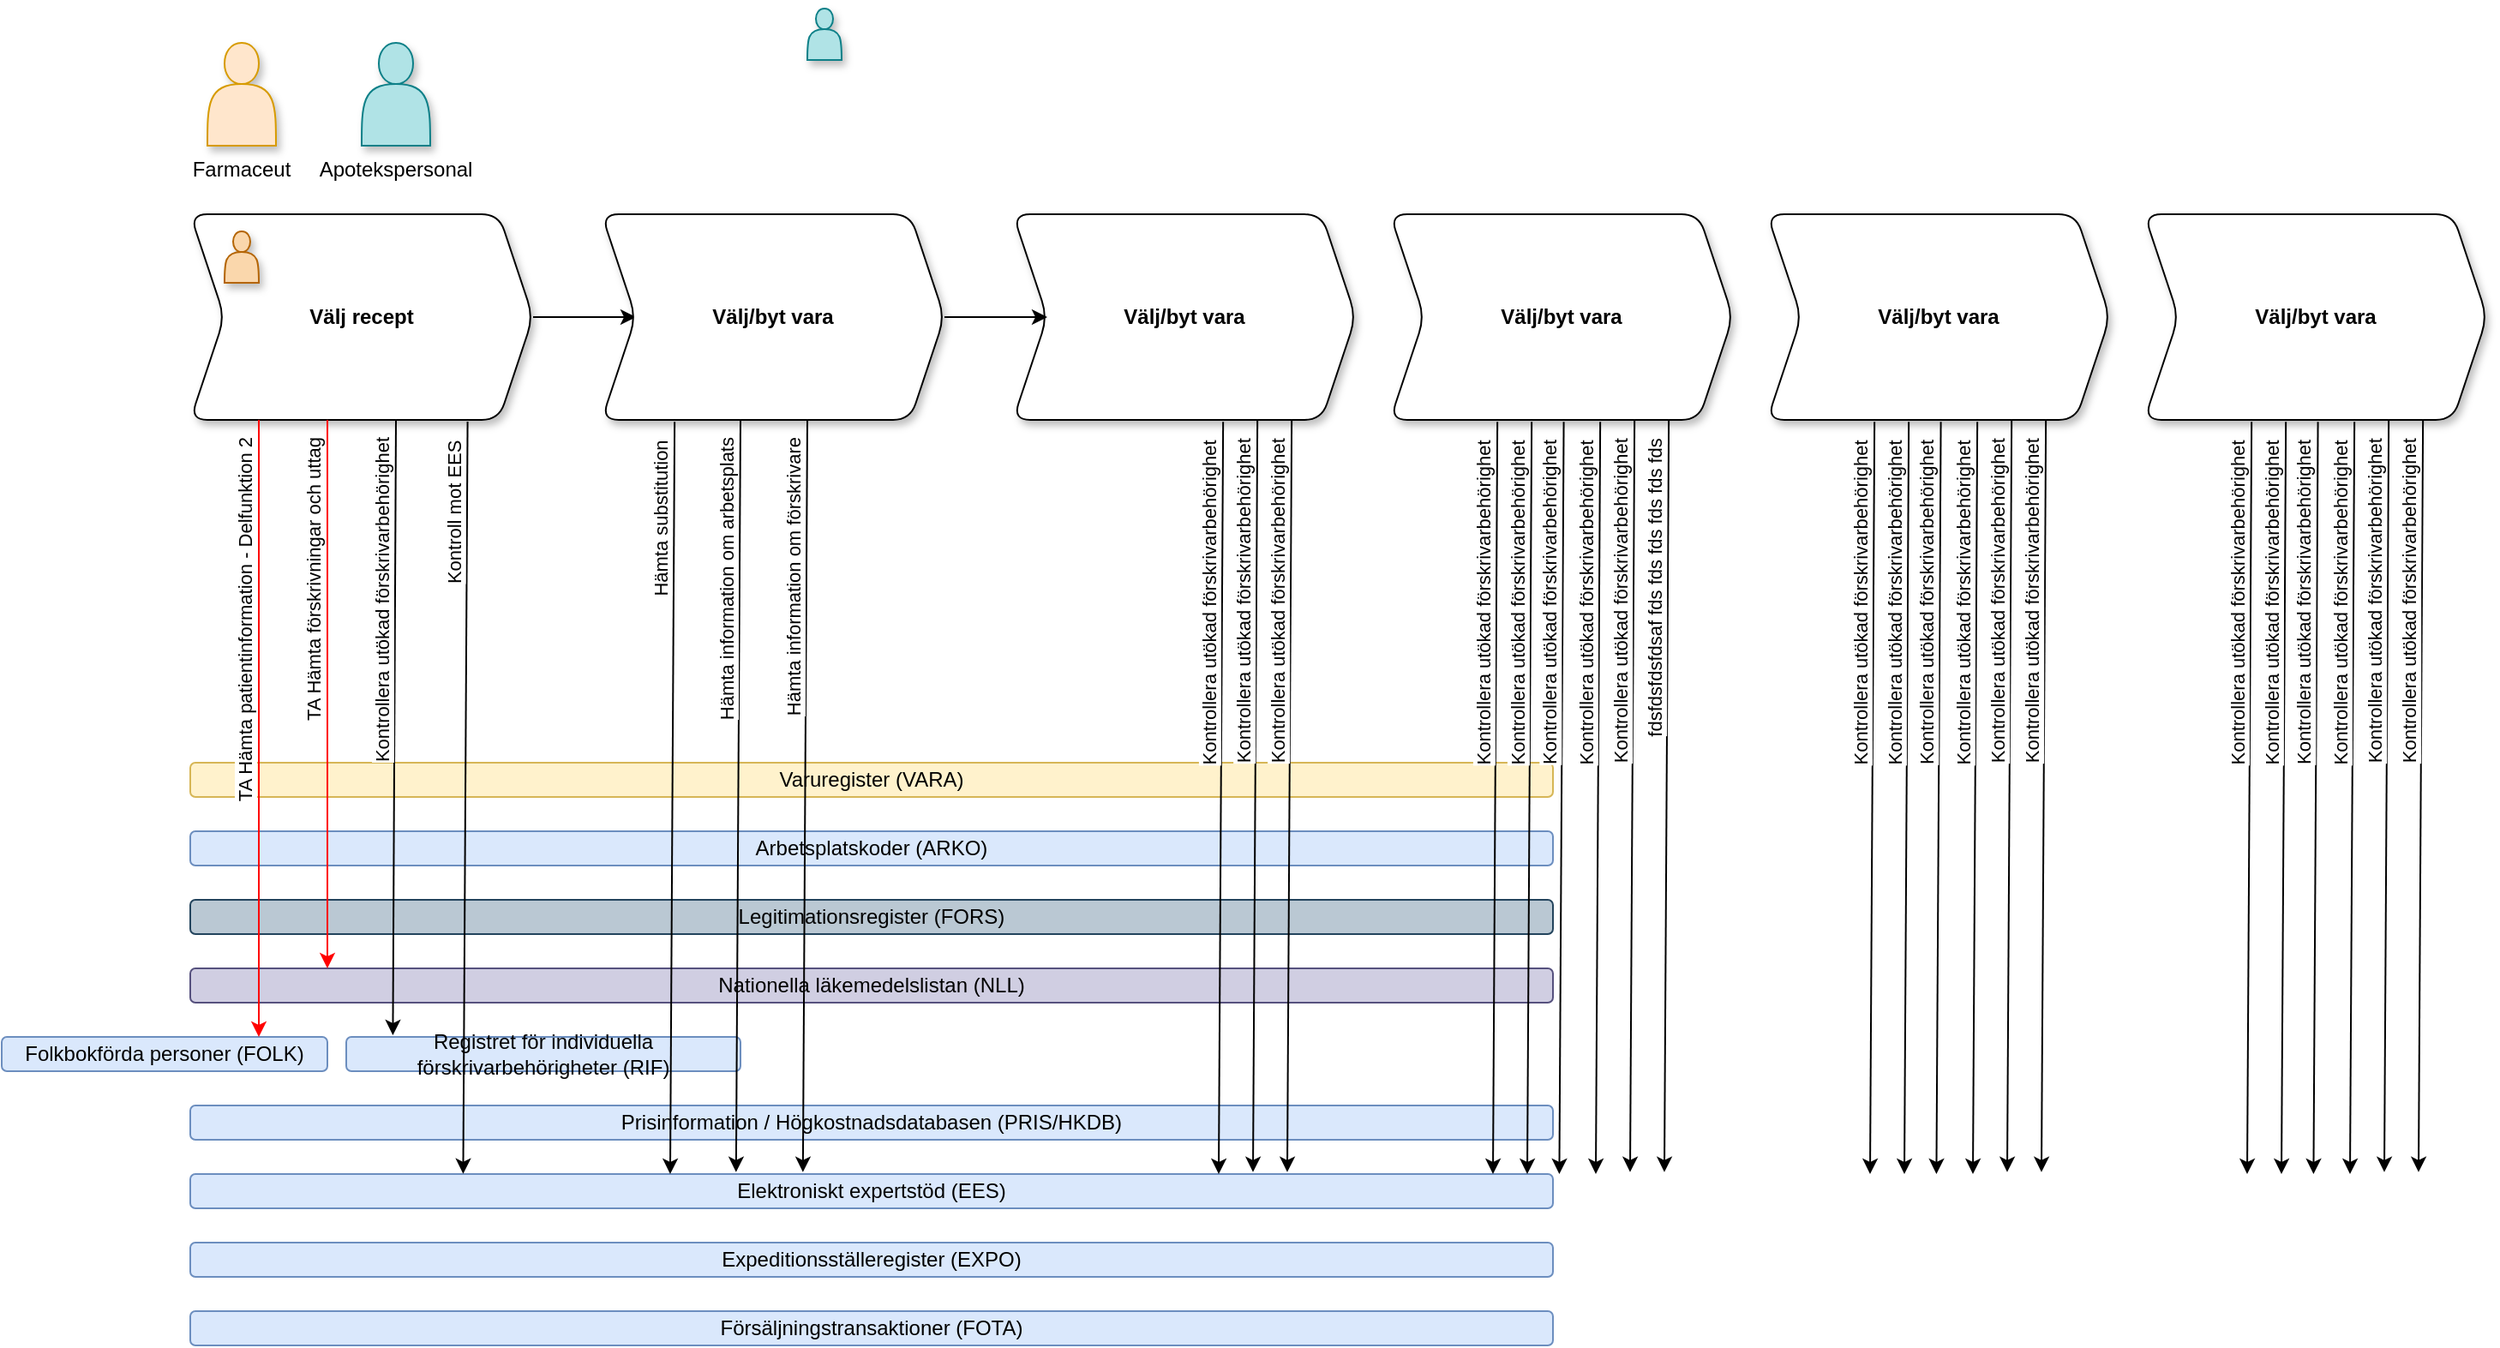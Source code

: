 <mxfile version="13.8.5" type="github">
  <diagram id="Y8RW_nMM7FUyLUE6UGEh" name="Page-1">
    <mxGraphModel dx="2296" dy="883" grid="1" gridSize="10" guides="1" tooltips="1" connect="1" arrows="1" fold="1" page="1" pageScale="1" pageWidth="850" pageHeight="1100" math="0" shadow="0">
      <root>
        <mxCell id="0" />
        <mxCell id="1" parent="0" />
        <mxCell id="-_0p66DI5QI1zj4v-Ik1-9" value="Välj recept" style="shape=step;perimeter=stepPerimeter;whiteSpace=wrap;html=1;fixedSize=1;rounded=1;shadow=1;fontStyle=1" parent="1" vertex="1">
          <mxGeometry y="120" width="200" height="120" as="geometry" />
        </mxCell>
        <mxCell id="-_0p66DI5QI1zj4v-Ik1-10" value="Farmaceut" style="shape=actor;whiteSpace=wrap;html=1;rounded=1;shadow=1;labelPosition=center;verticalLabelPosition=bottom;align=center;verticalAlign=top;fillColor=#ffe6cc;strokeColor=#d79b00;" parent="1" vertex="1">
          <mxGeometry x="10" y="20" width="40" height="60" as="geometry" />
        </mxCell>
        <mxCell id="-_0p66DI5QI1zj4v-Ik1-12" value="Legitimationsregister (FORS)" style="whiteSpace=wrap;html=1;fillColor=#bac8d3;strokeColor=#23445d;rounded=1;" parent="1" vertex="1">
          <mxGeometry y="520" width="795" height="20" as="geometry" />
        </mxCell>
        <mxCell id="Q4kJV671iwrY0cKDhgk4-12" style="edgeStyle=orthogonalEdgeStyle;rounded=0;orthogonalLoop=1;jettySize=auto;html=1;exitX=1;exitY=0.5;exitDx=0;exitDy=0;" edge="1" parent="1" source="-_0p66DI5QI1zj4v-Ik1-9" target="Q4kJV671iwrY0cKDhgk4-13">
          <mxGeometry relative="1" as="geometry">
            <mxPoint x="-40" y="180" as="sourcePoint" />
          </mxGeometry>
        </mxCell>
        <mxCell id="Q4kJV671iwrY0cKDhgk4-1" value="Varuregister (VARA)" style="whiteSpace=wrap;html=1;fillColor=#fff2cc;strokeColor=#d6b656;rounded=1;" vertex="1" parent="1">
          <mxGeometry y="440" width="795" height="20" as="geometry" />
        </mxCell>
        <mxCell id="Q4kJV671iwrY0cKDhgk4-2" value="Arbetsplatskoder (ARKO)" style="whiteSpace=wrap;html=1;fillColor=#dae8fc;strokeColor=#6c8ebf;rounded=1;" vertex="1" parent="1">
          <mxGeometry y="480" width="795" height="20" as="geometry" />
        </mxCell>
        <mxCell id="Q4kJV671iwrY0cKDhgk4-3" value="Nationella läkemedelslistan (NLL)" style="whiteSpace=wrap;html=1;fillColor=#d0cee2;strokeColor=#56517e;rounded=1;" vertex="1" parent="1">
          <mxGeometry y="560" width="795" height="20" as="geometry" />
        </mxCell>
        <mxCell id="Q4kJV671iwrY0cKDhgk4-4" value="Registret för individuella förskrivarbehörigheter (RIF)" style="whiteSpace=wrap;html=1;fillColor=#dae8fc;strokeColor=#6c8ebf;rounded=1;" vertex="1" parent="1">
          <mxGeometry x="91" y="600" width="230" height="20" as="geometry" />
        </mxCell>
        <mxCell id="Q4kJV671iwrY0cKDhgk4-5" value="Prisinformation / Högkostnadsdatabasen (PRIS/HKDB)" style="whiteSpace=wrap;html=1;fillColor=#dae8fc;strokeColor=#6c8ebf;rounded=1;" vertex="1" parent="1">
          <mxGeometry y="640" width="795" height="20" as="geometry" />
        </mxCell>
        <mxCell id="Q4kJV671iwrY0cKDhgk4-7" value="Expeditionsställeregister (EXPO)" style="whiteSpace=wrap;html=1;fillColor=#dae8fc;strokeColor=#6c8ebf;rounded=1;" vertex="1" parent="1">
          <mxGeometry y="720" width="795" height="20" as="geometry" />
        </mxCell>
        <mxCell id="Q4kJV671iwrY0cKDhgk4-8" value="Elektroniskt expertstöd (EES)" style="whiteSpace=wrap;html=1;fillColor=#dae8fc;strokeColor=#6c8ebf;rounded=1;" vertex="1" parent="1">
          <mxGeometry y="680" width="795" height="20" as="geometry" />
        </mxCell>
        <mxCell id="Q4kJV671iwrY0cKDhgk4-9" value="Försäljningstransaktioner (FOTA)" style="whiteSpace=wrap;html=1;fillColor=#dae8fc;strokeColor=#6c8ebf;rounded=1;" vertex="1" parent="1">
          <mxGeometry y="760" width="795" height="20" as="geometry" />
        </mxCell>
        <mxCell id="Q4kJV671iwrY0cKDhgk4-10" value="Apotekspersonal" style="shape=actor;whiteSpace=wrap;html=1;rounded=1;shadow=1;labelPosition=center;verticalLabelPosition=bottom;align=center;verticalAlign=top;fillColor=#b0e3e6;strokeColor=#0e8088;" vertex="1" parent="1">
          <mxGeometry x="100" y="20" width="40" height="60" as="geometry" />
        </mxCell>
        <mxCell id="Q4kJV671iwrY0cKDhgk4-13" value="Välj/byt vara" style="shape=step;perimeter=stepPerimeter;whiteSpace=wrap;html=1;fixedSize=1;rounded=1;shadow=1;fontStyle=1" vertex="1" parent="1">
          <mxGeometry x="240" y="120" width="200" height="120" as="geometry" />
        </mxCell>
        <mxCell id="Q4kJV671iwrY0cKDhgk4-16" value="" style="shape=actor;whiteSpace=wrap;html=1;rounded=1;shadow=1;labelPosition=center;verticalLabelPosition=bottom;align=center;verticalAlign=top;fillColor=#b0e3e6;strokeColor=#0e8088;" vertex="1" parent="1">
          <mxGeometry x="360" width="20" height="30" as="geometry" />
        </mxCell>
        <mxCell id="Q4kJV671iwrY0cKDhgk4-17" value="" style="shape=actor;whiteSpace=wrap;html=1;rounded=1;shadow=1;labelPosition=center;verticalLabelPosition=bottom;align=center;verticalAlign=top;fillColor=#fad7ac;strokeColor=#b46504;" vertex="1" parent="1">
          <mxGeometry x="20" y="130" width="20" height="30" as="geometry" />
        </mxCell>
        <mxCell id="Q4kJV671iwrY0cKDhgk4-20" value="Folkbokförda personer (FOLK)" style="whiteSpace=wrap;html=1;fillColor=#dae8fc;strokeColor=#6c8ebf;rounded=1;" vertex="1" parent="1">
          <mxGeometry x="-110" y="600" width="190" height="20" as="geometry" />
        </mxCell>
        <mxCell id="Q4kJV671iwrY0cKDhgk4-26" value="" style="endArrow=classic;html=1;exitX=0.5;exitY=1;exitDx=0;exitDy=0;strokeColor=#FF0000;" edge="1" parent="1">
          <mxGeometry relative="1" as="geometry">
            <mxPoint x="40" y="240" as="sourcePoint" />
            <mxPoint x="40" y="600" as="targetPoint" />
          </mxGeometry>
        </mxCell>
        <mxCell id="Q4kJV671iwrY0cKDhgk4-28" value="TA Hämta patientinformation - Delfunktion 2" style="edgeLabel;resizable=0;html=1;align=right;verticalAlign=bottom;horizontal=0;labelPosition=left;verticalLabelPosition=top;spacingTop=0;spacingRight=10;" connectable="0" vertex="1" parent="Q4kJV671iwrY0cKDhgk4-26">
          <mxGeometry x="-1" relative="1" as="geometry" />
        </mxCell>
        <mxCell id="Q4kJV671iwrY0cKDhgk4-29" value="" style="endArrow=classic;html=1;exitX=0.25;exitY=1;exitDx=0;exitDy=0;strokeColor=#FF0000;" edge="1" parent="1">
          <mxGeometry relative="1" as="geometry">
            <mxPoint x="80" y="240" as="sourcePoint" />
            <mxPoint x="80" y="560" as="targetPoint" />
          </mxGeometry>
        </mxCell>
        <mxCell id="Q4kJV671iwrY0cKDhgk4-30" value="TA Hämta förskrivningar och uttag" style="edgeLabel;resizable=0;html=1;align=right;verticalAlign=bottom;horizontal=0;labelPosition=left;verticalLabelPosition=top;spacingTop=0;spacingRight=10;" connectable="0" vertex="1" parent="Q4kJV671iwrY0cKDhgk4-29">
          <mxGeometry x="-1" relative="1" as="geometry" />
        </mxCell>
        <mxCell id="Q4kJV671iwrY0cKDhgk4-31" value="" style="endArrow=classic;html=1;exitX=0.5;exitY=1;exitDx=0;exitDy=0;entryX=0.427;entryY=-0.05;entryDx=0;entryDy=0;entryPerimeter=0;" edge="1" parent="1">
          <mxGeometry relative="1" as="geometry">
            <mxPoint x="120" y="240" as="sourcePoint" />
            <mxPoint x="118.21" y="599" as="targetPoint" />
          </mxGeometry>
        </mxCell>
        <mxCell id="Q4kJV671iwrY0cKDhgk4-32" value="Kontrollera utökad förskrivarbehörighet" style="edgeLabel;resizable=0;html=1;align=right;verticalAlign=bottom;horizontal=0;labelPosition=left;verticalLabelPosition=top;spacingTop=0;spacingRight=10;" connectable="0" vertex="1" parent="Q4kJV671iwrY0cKDhgk4-31">
          <mxGeometry x="-1" relative="1" as="geometry" />
        </mxCell>
        <mxCell id="Q4kJV671iwrY0cKDhgk4-34" value="" style="endArrow=classic;html=1;exitX=0.5;exitY=1;exitDx=0;exitDy=0;entryX=0.477;entryY=-0.006;entryDx=0;entryDy=0;entryPerimeter=0;" edge="1" parent="1">
          <mxGeometry relative="1" as="geometry">
            <mxPoint x="161.79" y="241.0" as="sourcePoint" />
            <mxPoint x="159.215" y="679.88" as="targetPoint" />
          </mxGeometry>
        </mxCell>
        <mxCell id="Q4kJV671iwrY0cKDhgk4-35" value="Kontroll mot EES" style="edgeLabel;resizable=0;html=1;align=right;verticalAlign=bottom;horizontal=0;labelPosition=left;verticalLabelPosition=top;spacingTop=0;spacingRight=10;" connectable="0" vertex="1" parent="Q4kJV671iwrY0cKDhgk4-34">
          <mxGeometry x="-1" relative="1" as="geometry">
            <mxPoint as="offset" />
          </mxGeometry>
        </mxCell>
        <mxCell id="Q4kJV671iwrY0cKDhgk4-36" value="Välj/byt vara" style="shape=step;perimeter=stepPerimeter;whiteSpace=wrap;html=1;fixedSize=1;rounded=1;shadow=1;fontStyle=1" vertex="1" parent="1">
          <mxGeometry x="480" y="120" width="200" height="120" as="geometry" />
        </mxCell>
        <mxCell id="Q4kJV671iwrY0cKDhgk4-39" value="" style="endArrow=classic;html=1;exitX=0.5;exitY=1;exitDx=0;exitDy=0;entryX=0.477;entryY=-0.006;entryDx=0;entryDy=0;entryPerimeter=0;" edge="1" parent="1">
          <mxGeometry relative="1" as="geometry">
            <mxPoint x="282.57" y="241.12" as="sourcePoint" />
            <mxPoint x="279.995" y="680.0" as="targetPoint" />
          </mxGeometry>
        </mxCell>
        <mxCell id="Q4kJV671iwrY0cKDhgk4-40" value="Hämta substitution" style="edgeLabel;resizable=0;html=1;align=right;verticalAlign=bottom;horizontal=0;labelPosition=left;verticalLabelPosition=top;spacingTop=0;spacingRight=10;" connectable="0" vertex="1" parent="Q4kJV671iwrY0cKDhgk4-39">
          <mxGeometry x="-1" relative="1" as="geometry" />
        </mxCell>
        <mxCell id="Q4kJV671iwrY0cKDhgk4-41" value="" style="endArrow=classic;html=1;exitX=0.5;exitY=1;exitDx=0;exitDy=0;entryX=0.477;entryY=-0.006;entryDx=0;entryDy=0;entryPerimeter=0;" edge="1" parent="1">
          <mxGeometry relative="1" as="geometry">
            <mxPoint x="321.0" y="240" as="sourcePoint" />
            <mxPoint x="318.425" y="678.88" as="targetPoint" />
          </mxGeometry>
        </mxCell>
        <mxCell id="Q4kJV671iwrY0cKDhgk4-42" value="Hämta information om arbetsplats" style="edgeLabel;resizable=0;html=1;align=right;verticalAlign=bottom;horizontal=0;labelPosition=left;verticalLabelPosition=top;spacingTop=0;spacingRight=10;" connectable="0" vertex="1" parent="Q4kJV671iwrY0cKDhgk4-41">
          <mxGeometry x="-1" relative="1" as="geometry" />
        </mxCell>
        <mxCell id="Q4kJV671iwrY0cKDhgk4-45" value="" style="endArrow=classic;html=1;exitX=0.5;exitY=1;exitDx=0;exitDy=0;entryX=0.477;entryY=-0.006;entryDx=0;entryDy=0;entryPerimeter=0;" edge="1" parent="1">
          <mxGeometry relative="1" as="geometry">
            <mxPoint x="360" y="240.0" as="sourcePoint" />
            <mxPoint x="357.425" y="678.88" as="targetPoint" />
          </mxGeometry>
        </mxCell>
        <mxCell id="Q4kJV671iwrY0cKDhgk4-46" value="Hämta information om förskrivare" style="edgeLabel;resizable=0;html=1;align=right;verticalAlign=bottom;horizontal=0;labelPosition=left;verticalLabelPosition=top;spacingTop=0;spacingRight=10;" connectable="0" vertex="1" parent="Q4kJV671iwrY0cKDhgk4-45">
          <mxGeometry x="-1" relative="1" as="geometry" />
        </mxCell>
        <mxCell id="Q4kJV671iwrY0cKDhgk4-47" value="" style="endArrow=classic;html=1;exitX=0.5;exitY=1;exitDx=0;exitDy=0;entryX=0.477;entryY=-0.006;entryDx=0;entryDy=0;entryPerimeter=0;" edge="1" parent="1">
          <mxGeometry relative="1" as="geometry">
            <mxPoint x="602.58" y="241.12" as="sourcePoint" />
            <mxPoint x="600.005" y="680" as="targetPoint" />
          </mxGeometry>
        </mxCell>
        <mxCell id="Q4kJV671iwrY0cKDhgk4-48" value="Kontrollera utökad förskrivarbehörighet" style="edgeLabel;resizable=0;html=1;align=right;verticalAlign=bottom;horizontal=0;labelPosition=left;verticalLabelPosition=top;spacingTop=0;spacingRight=10;" connectable="0" vertex="1" parent="Q4kJV671iwrY0cKDhgk4-47">
          <mxGeometry x="-1" relative="1" as="geometry" />
        </mxCell>
        <mxCell id="Q4kJV671iwrY0cKDhgk4-49" value="" style="endArrow=classic;html=1;exitX=0.5;exitY=1;exitDx=0;exitDy=0;entryX=0.477;entryY=-0.006;entryDx=0;entryDy=0;entryPerimeter=0;" edge="1" parent="1">
          <mxGeometry relative="1" as="geometry">
            <mxPoint x="622.58" y="240.0" as="sourcePoint" />
            <mxPoint x="620.005" y="678.88" as="targetPoint" />
          </mxGeometry>
        </mxCell>
        <mxCell id="Q4kJV671iwrY0cKDhgk4-50" value="Kontrollera utökad förskrivarbehörighet" style="edgeLabel;resizable=0;html=1;align=right;verticalAlign=bottom;horizontal=0;labelPosition=left;verticalLabelPosition=top;spacingTop=0;spacingRight=10;" connectable="0" vertex="1" parent="Q4kJV671iwrY0cKDhgk4-49">
          <mxGeometry x="-1" relative="1" as="geometry" />
        </mxCell>
        <mxCell id="Q4kJV671iwrY0cKDhgk4-51" value="" style="endArrow=classic;html=1;exitX=0.5;exitY=1;exitDx=0;exitDy=0;entryX=0.477;entryY=-0.006;entryDx=0;entryDy=0;entryPerimeter=0;" edge="1" parent="1">
          <mxGeometry relative="1" as="geometry">
            <mxPoint x="642.57" y="240" as="sourcePoint" />
            <mxPoint x="639.995" y="678.88" as="targetPoint" />
          </mxGeometry>
        </mxCell>
        <mxCell id="Q4kJV671iwrY0cKDhgk4-52" value="Kontrollera utökad förskrivarbehörighet" style="edgeLabel;resizable=0;html=1;align=right;verticalAlign=bottom;horizontal=0;labelPosition=left;verticalLabelPosition=top;spacingTop=0;spacingRight=10;" connectable="0" vertex="1" parent="Q4kJV671iwrY0cKDhgk4-51">
          <mxGeometry x="-1" relative="1" as="geometry" />
        </mxCell>
        <mxCell id="Q4kJV671iwrY0cKDhgk4-53" value="Välj/byt vara" style="shape=step;perimeter=stepPerimeter;whiteSpace=wrap;html=1;fixedSize=1;rounded=1;shadow=1;fontStyle=1" vertex="1" parent="1">
          <mxGeometry x="700" y="120" width="200" height="120" as="geometry" />
        </mxCell>
        <mxCell id="Q4kJV671iwrY0cKDhgk4-54" value="" style="endArrow=classic;html=1;exitX=0.5;exitY=1;exitDx=0;exitDy=0;entryX=0.477;entryY=-0.006;entryDx=0;entryDy=0;entryPerimeter=0;" edge="1" parent="1">
          <mxGeometry relative="1" as="geometry">
            <mxPoint x="762.58" y="241.12" as="sourcePoint" />
            <mxPoint x="760.005" y="680" as="targetPoint" />
          </mxGeometry>
        </mxCell>
        <mxCell id="Q4kJV671iwrY0cKDhgk4-55" value="Kontrollera utökad förskrivarbehörighet" style="edgeLabel;resizable=0;html=1;align=right;verticalAlign=bottom;horizontal=0;labelPosition=left;verticalLabelPosition=top;spacingTop=0;spacingRight=10;" connectable="0" vertex="1" parent="Q4kJV671iwrY0cKDhgk4-54">
          <mxGeometry x="-1" relative="1" as="geometry" />
        </mxCell>
        <mxCell id="Q4kJV671iwrY0cKDhgk4-56" value="" style="endArrow=classic;html=1;exitX=0.5;exitY=1;exitDx=0;exitDy=0;entryX=0.477;entryY=-0.006;entryDx=0;entryDy=0;entryPerimeter=0;" edge="1" parent="1">
          <mxGeometry relative="1" as="geometry">
            <mxPoint x="782.58" y="241.12" as="sourcePoint" />
            <mxPoint x="780.005" y="680" as="targetPoint" />
          </mxGeometry>
        </mxCell>
        <mxCell id="Q4kJV671iwrY0cKDhgk4-57" value="Kontrollera utökad förskrivarbehörighet" style="edgeLabel;resizable=0;html=1;align=right;verticalAlign=bottom;horizontal=0;labelPosition=left;verticalLabelPosition=top;spacingTop=0;spacingRight=10;" connectable="0" vertex="1" parent="Q4kJV671iwrY0cKDhgk4-56">
          <mxGeometry x="-1" relative="1" as="geometry" />
        </mxCell>
        <mxCell id="Q4kJV671iwrY0cKDhgk4-58" value="" style="endArrow=classic;html=1;exitX=0.5;exitY=1;exitDx=0;exitDy=0;entryX=0.477;entryY=-0.006;entryDx=0;entryDy=0;entryPerimeter=0;" edge="1" parent="1">
          <mxGeometry relative="1" as="geometry">
            <mxPoint x="801.29" y="241.12" as="sourcePoint" />
            <mxPoint x="798.715" y="680" as="targetPoint" />
          </mxGeometry>
        </mxCell>
        <mxCell id="Q4kJV671iwrY0cKDhgk4-59" value="Kontrollera utökad förskrivarbehörighet" style="edgeLabel;resizable=0;html=1;align=right;verticalAlign=bottom;horizontal=0;labelPosition=left;verticalLabelPosition=top;spacingTop=0;spacingRight=10;" connectable="0" vertex="1" parent="Q4kJV671iwrY0cKDhgk4-58">
          <mxGeometry x="-1" relative="1" as="geometry" />
        </mxCell>
        <mxCell id="Q4kJV671iwrY0cKDhgk4-60" value="" style="endArrow=classic;html=1;exitX=0.5;exitY=1;exitDx=0;exitDy=0;entryX=0.477;entryY=-0.006;entryDx=0;entryDy=0;entryPerimeter=0;" edge="1" parent="1">
          <mxGeometry relative="1" as="geometry">
            <mxPoint x="822.58" y="241.12" as="sourcePoint" />
            <mxPoint x="820.005" y="680" as="targetPoint" />
          </mxGeometry>
        </mxCell>
        <mxCell id="Q4kJV671iwrY0cKDhgk4-61" value="Kontrollera utökad förskrivarbehörighet" style="edgeLabel;resizable=0;html=1;align=right;verticalAlign=bottom;horizontal=0;labelPosition=left;verticalLabelPosition=top;spacingTop=0;spacingRight=10;" connectable="0" vertex="1" parent="Q4kJV671iwrY0cKDhgk4-60">
          <mxGeometry x="-1" relative="1" as="geometry" />
        </mxCell>
        <mxCell id="Q4kJV671iwrY0cKDhgk4-62" value="" style="endArrow=classic;html=1;exitX=0.5;exitY=1;exitDx=0;exitDy=0;entryX=0.477;entryY=-0.006;entryDx=0;entryDy=0;entryPerimeter=0;" edge="1" parent="1">
          <mxGeometry relative="1" as="geometry">
            <mxPoint x="842.58" y="240" as="sourcePoint" />
            <mxPoint x="840.005" y="678.88" as="targetPoint" />
          </mxGeometry>
        </mxCell>
        <mxCell id="Q4kJV671iwrY0cKDhgk4-63" value="Kontrollera utökad förskrivarbehörighet" style="edgeLabel;resizable=0;html=1;align=right;verticalAlign=bottom;horizontal=0;labelPosition=left;verticalLabelPosition=top;spacingTop=0;spacingRight=10;" connectable="0" vertex="1" parent="Q4kJV671iwrY0cKDhgk4-62">
          <mxGeometry x="-1" relative="1" as="geometry" />
        </mxCell>
        <mxCell id="Q4kJV671iwrY0cKDhgk4-64" value="" style="endArrow=classic;html=1;exitX=0.5;exitY=1;exitDx=0;exitDy=0;entryX=0.477;entryY=-0.006;entryDx=0;entryDy=0;entryPerimeter=0;" edge="1" parent="1">
          <mxGeometry relative="1" as="geometry">
            <mxPoint x="862.57" y="240" as="sourcePoint" />
            <mxPoint x="859.995" y="678.88" as="targetPoint" />
          </mxGeometry>
        </mxCell>
        <mxCell id="Q4kJV671iwrY0cKDhgk4-65" value="fdsfdsfdsfdsaf fds fds fds fds fds fds" style="edgeLabel;resizable=0;html=1;align=right;verticalAlign=bottom;horizontal=0;labelPosition=left;verticalLabelPosition=top;spacingTop=0;spacingRight=10;" connectable="0" vertex="1" parent="Q4kJV671iwrY0cKDhgk4-64">
          <mxGeometry x="-1" relative="1" as="geometry" />
        </mxCell>
        <mxCell id="Q4kJV671iwrY0cKDhgk4-66" value="Välj/byt vara" style="shape=step;perimeter=stepPerimeter;whiteSpace=wrap;html=1;fixedSize=1;rounded=1;shadow=1;fontStyle=1" vertex="1" parent="1">
          <mxGeometry x="920" y="120" width="200" height="120" as="geometry" />
        </mxCell>
        <mxCell id="Q4kJV671iwrY0cKDhgk4-67" value="" style="endArrow=classic;html=1;exitX=0.5;exitY=1;exitDx=0;exitDy=0;entryX=0.477;entryY=-0.006;entryDx=0;entryDy=0;entryPerimeter=0;" edge="1" parent="1">
          <mxGeometry relative="1" as="geometry">
            <mxPoint x="982.58" y="241.12" as="sourcePoint" />
            <mxPoint x="980.005" y="680" as="targetPoint" />
          </mxGeometry>
        </mxCell>
        <mxCell id="Q4kJV671iwrY0cKDhgk4-68" value="Kontrollera utökad förskrivarbehörighet" style="edgeLabel;resizable=0;html=1;align=right;verticalAlign=bottom;horizontal=0;labelPosition=left;verticalLabelPosition=top;spacingTop=0;spacingRight=10;" connectable="0" vertex="1" parent="Q4kJV671iwrY0cKDhgk4-67">
          <mxGeometry x="-1" relative="1" as="geometry" />
        </mxCell>
        <mxCell id="Q4kJV671iwrY0cKDhgk4-69" value="" style="endArrow=classic;html=1;exitX=0.5;exitY=1;exitDx=0;exitDy=0;entryX=0.477;entryY=-0.006;entryDx=0;entryDy=0;entryPerimeter=0;" edge="1" parent="1">
          <mxGeometry relative="1" as="geometry">
            <mxPoint x="1002.58" y="241.12" as="sourcePoint" />
            <mxPoint x="1000.005" y="680" as="targetPoint" />
          </mxGeometry>
        </mxCell>
        <mxCell id="Q4kJV671iwrY0cKDhgk4-70" value="Kontrollera utökad förskrivarbehörighet" style="edgeLabel;resizable=0;html=1;align=right;verticalAlign=bottom;horizontal=0;labelPosition=left;verticalLabelPosition=top;spacingTop=0;spacingRight=10;" connectable="0" vertex="1" parent="Q4kJV671iwrY0cKDhgk4-69">
          <mxGeometry x="-1" relative="1" as="geometry" />
        </mxCell>
        <mxCell id="Q4kJV671iwrY0cKDhgk4-71" value="" style="endArrow=classic;html=1;exitX=0.5;exitY=1;exitDx=0;exitDy=0;entryX=0.477;entryY=-0.006;entryDx=0;entryDy=0;entryPerimeter=0;" edge="1" parent="1">
          <mxGeometry relative="1" as="geometry">
            <mxPoint x="1021.29" y="241.12" as="sourcePoint" />
            <mxPoint x="1018.715" y="680" as="targetPoint" />
          </mxGeometry>
        </mxCell>
        <mxCell id="Q4kJV671iwrY0cKDhgk4-72" value="Kontrollera utökad förskrivarbehörighet" style="edgeLabel;resizable=0;html=1;align=right;verticalAlign=bottom;horizontal=0;labelPosition=left;verticalLabelPosition=top;spacingTop=0;spacingRight=10;" connectable="0" vertex="1" parent="Q4kJV671iwrY0cKDhgk4-71">
          <mxGeometry x="-1" relative="1" as="geometry" />
        </mxCell>
        <mxCell id="Q4kJV671iwrY0cKDhgk4-73" value="" style="endArrow=classic;html=1;exitX=0.5;exitY=1;exitDx=0;exitDy=0;entryX=0.477;entryY=-0.006;entryDx=0;entryDy=0;entryPerimeter=0;" edge="1" parent="1">
          <mxGeometry relative="1" as="geometry">
            <mxPoint x="1042.58" y="241.12" as="sourcePoint" />
            <mxPoint x="1040.005" y="680" as="targetPoint" />
          </mxGeometry>
        </mxCell>
        <mxCell id="Q4kJV671iwrY0cKDhgk4-74" value="Kontrollera utökad förskrivarbehörighet" style="edgeLabel;resizable=0;html=1;align=right;verticalAlign=bottom;horizontal=0;labelPosition=left;verticalLabelPosition=top;spacingTop=0;spacingRight=10;" connectable="0" vertex="1" parent="Q4kJV671iwrY0cKDhgk4-73">
          <mxGeometry x="-1" relative="1" as="geometry" />
        </mxCell>
        <mxCell id="Q4kJV671iwrY0cKDhgk4-75" value="" style="endArrow=classic;html=1;exitX=0.5;exitY=1;exitDx=0;exitDy=0;entryX=0.477;entryY=-0.006;entryDx=0;entryDy=0;entryPerimeter=0;" edge="1" parent="1">
          <mxGeometry relative="1" as="geometry">
            <mxPoint x="1062.58" y="240" as="sourcePoint" />
            <mxPoint x="1060.005" y="678.88" as="targetPoint" />
          </mxGeometry>
        </mxCell>
        <mxCell id="Q4kJV671iwrY0cKDhgk4-76" value="Kontrollera utökad förskrivarbehörighet" style="edgeLabel;resizable=0;html=1;align=right;verticalAlign=bottom;horizontal=0;labelPosition=left;verticalLabelPosition=top;spacingTop=0;spacingRight=10;" connectable="0" vertex="1" parent="Q4kJV671iwrY0cKDhgk4-75">
          <mxGeometry x="-1" relative="1" as="geometry" />
        </mxCell>
        <mxCell id="Q4kJV671iwrY0cKDhgk4-77" value="" style="endArrow=classic;html=1;exitX=0.5;exitY=1;exitDx=0;exitDy=0;entryX=0.477;entryY=-0.006;entryDx=0;entryDy=0;entryPerimeter=0;" edge="1" parent="1">
          <mxGeometry relative="1" as="geometry">
            <mxPoint x="1082.57" y="240" as="sourcePoint" />
            <mxPoint x="1079.995" y="678.88" as="targetPoint" />
          </mxGeometry>
        </mxCell>
        <mxCell id="Q4kJV671iwrY0cKDhgk4-78" value="Kontrollera utökad förskrivarbehörighet" style="edgeLabel;resizable=0;html=1;align=right;verticalAlign=bottom;horizontal=0;labelPosition=left;verticalLabelPosition=top;spacingTop=0;spacingRight=10;" connectable="0" vertex="1" parent="Q4kJV671iwrY0cKDhgk4-77">
          <mxGeometry x="-1" relative="1" as="geometry" />
        </mxCell>
        <mxCell id="Q4kJV671iwrY0cKDhgk4-79" value="Välj/byt vara" style="shape=step;perimeter=stepPerimeter;whiteSpace=wrap;html=1;fixedSize=1;rounded=1;shadow=1;fontStyle=1" vertex="1" parent="1">
          <mxGeometry x="1140" y="120" width="200" height="120" as="geometry" />
        </mxCell>
        <mxCell id="Q4kJV671iwrY0cKDhgk4-80" value="" style="endArrow=classic;html=1;exitX=0.5;exitY=1;exitDx=0;exitDy=0;entryX=0.477;entryY=-0.006;entryDx=0;entryDy=0;entryPerimeter=0;" edge="1" parent="1">
          <mxGeometry relative="1" as="geometry">
            <mxPoint x="1202.58" y="241.12" as="sourcePoint" />
            <mxPoint x="1200.005" y="680" as="targetPoint" />
          </mxGeometry>
        </mxCell>
        <mxCell id="Q4kJV671iwrY0cKDhgk4-81" value="Kontrollera utökad förskrivarbehörighet" style="edgeLabel;resizable=0;html=1;align=right;verticalAlign=bottom;horizontal=0;labelPosition=left;verticalLabelPosition=top;spacingTop=0;spacingRight=10;" connectable="0" vertex="1" parent="Q4kJV671iwrY0cKDhgk4-80">
          <mxGeometry x="-1" relative="1" as="geometry" />
        </mxCell>
        <mxCell id="Q4kJV671iwrY0cKDhgk4-82" value="" style="endArrow=classic;html=1;exitX=0.5;exitY=1;exitDx=0;exitDy=0;entryX=0.477;entryY=-0.006;entryDx=0;entryDy=0;entryPerimeter=0;" edge="1" parent="1">
          <mxGeometry relative="1" as="geometry">
            <mxPoint x="1222.58" y="241.12" as="sourcePoint" />
            <mxPoint x="1220.005" y="680" as="targetPoint" />
          </mxGeometry>
        </mxCell>
        <mxCell id="Q4kJV671iwrY0cKDhgk4-83" value="Kontrollera utökad förskrivarbehörighet" style="edgeLabel;resizable=0;html=1;align=right;verticalAlign=bottom;horizontal=0;labelPosition=left;verticalLabelPosition=top;spacingTop=0;spacingRight=10;" connectable="0" vertex="1" parent="Q4kJV671iwrY0cKDhgk4-82">
          <mxGeometry x="-1" relative="1" as="geometry" />
        </mxCell>
        <mxCell id="Q4kJV671iwrY0cKDhgk4-84" value="" style="endArrow=classic;html=1;exitX=0.5;exitY=1;exitDx=0;exitDy=0;entryX=0.477;entryY=-0.006;entryDx=0;entryDy=0;entryPerimeter=0;" edge="1" parent="1">
          <mxGeometry relative="1" as="geometry">
            <mxPoint x="1241.29" y="241.12" as="sourcePoint" />
            <mxPoint x="1238.715" y="680" as="targetPoint" />
          </mxGeometry>
        </mxCell>
        <mxCell id="Q4kJV671iwrY0cKDhgk4-85" value="Kontrollera utökad förskrivarbehörighet" style="edgeLabel;resizable=0;html=1;align=right;verticalAlign=bottom;horizontal=0;labelPosition=left;verticalLabelPosition=top;spacingTop=0;spacingRight=10;" connectable="0" vertex="1" parent="Q4kJV671iwrY0cKDhgk4-84">
          <mxGeometry x="-1" relative="1" as="geometry" />
        </mxCell>
        <mxCell id="Q4kJV671iwrY0cKDhgk4-86" value="" style="endArrow=classic;html=1;exitX=0.5;exitY=1;exitDx=0;exitDy=0;entryX=0.477;entryY=-0.006;entryDx=0;entryDy=0;entryPerimeter=0;" edge="1" parent="1">
          <mxGeometry relative="1" as="geometry">
            <mxPoint x="1262.58" y="241.12" as="sourcePoint" />
            <mxPoint x="1260.005" y="680" as="targetPoint" />
          </mxGeometry>
        </mxCell>
        <mxCell id="Q4kJV671iwrY0cKDhgk4-87" value="Kontrollera utökad förskrivarbehörighet" style="edgeLabel;resizable=0;html=1;align=right;verticalAlign=bottom;horizontal=0;labelPosition=left;verticalLabelPosition=top;spacingTop=0;spacingRight=10;" connectable="0" vertex="1" parent="Q4kJV671iwrY0cKDhgk4-86">
          <mxGeometry x="-1" relative="1" as="geometry" />
        </mxCell>
        <mxCell id="Q4kJV671iwrY0cKDhgk4-88" value="" style="endArrow=classic;html=1;exitX=0.5;exitY=1;exitDx=0;exitDy=0;entryX=0.477;entryY=-0.006;entryDx=0;entryDy=0;entryPerimeter=0;" edge="1" parent="1">
          <mxGeometry relative="1" as="geometry">
            <mxPoint x="1282.58" y="240" as="sourcePoint" />
            <mxPoint x="1280.005" y="678.88" as="targetPoint" />
          </mxGeometry>
        </mxCell>
        <mxCell id="Q4kJV671iwrY0cKDhgk4-89" value="Kontrollera utökad förskrivarbehörighet" style="edgeLabel;resizable=0;html=1;align=right;verticalAlign=bottom;horizontal=0;labelPosition=left;verticalLabelPosition=top;spacingTop=0;spacingRight=10;" connectable="0" vertex="1" parent="Q4kJV671iwrY0cKDhgk4-88">
          <mxGeometry x="-1" relative="1" as="geometry" />
        </mxCell>
        <mxCell id="Q4kJV671iwrY0cKDhgk4-90" value="" style="endArrow=classic;html=1;exitX=0.5;exitY=1;exitDx=0;exitDy=0;entryX=0.477;entryY=-0.006;entryDx=0;entryDy=0;entryPerimeter=0;" edge="1" parent="1">
          <mxGeometry relative="1" as="geometry">
            <mxPoint x="1302.57" y="240" as="sourcePoint" />
            <mxPoint x="1299.995" y="678.88" as="targetPoint" />
          </mxGeometry>
        </mxCell>
        <mxCell id="Q4kJV671iwrY0cKDhgk4-91" value="Kontrollera utökad förskrivarbehörighet" style="edgeLabel;resizable=0;html=1;align=right;verticalAlign=bottom;horizontal=0;labelPosition=left;verticalLabelPosition=top;spacingTop=0;spacingRight=10;" connectable="0" vertex="1" parent="Q4kJV671iwrY0cKDhgk4-90">
          <mxGeometry x="-1" relative="1" as="geometry" />
        </mxCell>
        <mxCell id="Q4kJV671iwrY0cKDhgk4-92" value="" style="endArrow=classic;html=1;strokeColor=#000000;exitX=1;exitY=0.5;exitDx=0;exitDy=0;entryX=0;entryY=0.5;entryDx=0;entryDy=0;" edge="1" parent="1" source="Q4kJV671iwrY0cKDhgk4-13" target="Q4kJV671iwrY0cKDhgk4-36">
          <mxGeometry width="50" height="50" relative="1" as="geometry">
            <mxPoint x="290" y="430" as="sourcePoint" />
            <mxPoint x="340" y="380" as="targetPoint" />
          </mxGeometry>
        </mxCell>
      </root>
    </mxGraphModel>
  </diagram>
</mxfile>
